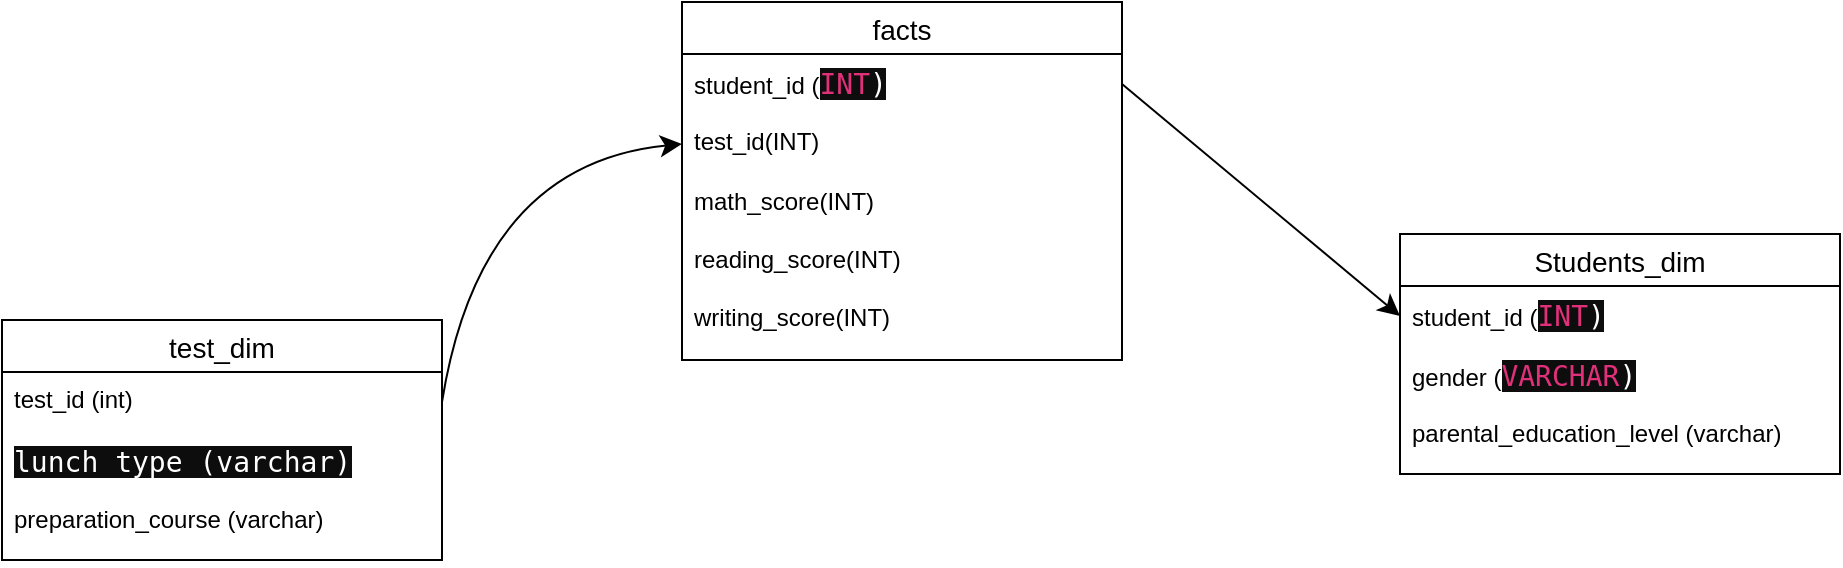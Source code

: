 <mxfile version="24.0.6" type="device">
  <diagram name="Page-1" id="peA6Pl5FtyU5C3EzYbBs">
    <mxGraphModel dx="2074" dy="796" grid="0" gridSize="10" guides="1" tooltips="1" connect="1" arrows="1" fold="1" page="0" pageScale="1" pageWidth="850" pageHeight="1100" math="0" shadow="0">
      <root>
        <mxCell id="0" />
        <mxCell id="1" parent="0" />
        <mxCell id="3t1ykrCJuk05hH54xL2A-1" value="facts" style="swimlane;fontStyle=0;childLayout=stackLayout;horizontal=1;startSize=26;horizontalStack=0;resizeParent=1;resizeParentMax=0;resizeLast=0;collapsible=1;marginBottom=0;align=center;fontSize=14;" vertex="1" parent="1">
          <mxGeometry x="26" y="22" width="220" height="179" as="geometry" />
        </mxCell>
        <mxCell id="3t1ykrCJuk05hH54xL2A-2" value="student_id (&lt;span style=&quot;border: 0px solid rgb(227, 227, 227); box-sizing: border-box; --tw-border-spacing-x: 0; --tw-border-spacing-y: 0; --tw-translate-x: 0; --tw-translate-y: 0; --tw-rotate: 0; --tw-skew-x: 0; --tw-skew-y: 0; --tw-scale-x: 1; --tw-scale-y: 1; --tw-pan-x: ; --tw-pan-y: ; --tw-pinch-zoom: ; --tw-scroll-snap-strictness: proximity; --tw-gradient-from-position: ; --tw-gradient-via-position: ; --tw-gradient-to-position: ; --tw-ordinal: ; --tw-slashed-zero: ; --tw-numeric-figure: ; --tw-numeric-spacing: ; --tw-numeric-fraction: ; --tw-ring-inset: ; --tw-ring-offset-width: 0px; --tw-ring-offset-color: #fff; --tw-ring-color: rgba(69,89,164,.5); --tw-ring-offset-shadow: 0 0 transparent; --tw-ring-shadow: 0 0 transparent; --tw-shadow: 0 0 transparent; --tw-shadow-colored: 0 0 transparent; --tw-blur: ; --tw-brightness: ; --tw-contrast: ; --tw-grayscale: ; --tw-hue-rotate: ; --tw-invert: ; --tw-saturate: ; --tw-sepia: ; --tw-drop-shadow: ; --tw-backdrop-blur: ; --tw-backdrop-brightness: ; --tw-backdrop-contrast: ; --tw-backdrop-grayscale: ; --tw-backdrop-hue-rotate: ; --tw-backdrop-invert: ; --tw-backdrop-opacity: ; --tw-backdrop-saturate: ; --tw-backdrop-sepia: ; color: rgb(223, 48, 121); font-family: &amp;quot;Söhne Mono&amp;quot;, Monaco, &amp;quot;Andale Mono&amp;quot;, &amp;quot;Ubuntu Mono&amp;quot;, monospace; font-size: 14px; background-color: rgb(13, 13, 13);&quot; class=&quot;hljs-type&quot;&gt;INT&lt;/span&gt;&lt;span style=&quot;color: rgb(255, 255, 255); font-family: &amp;quot;Söhne Mono&amp;quot;, Monaco, &amp;quot;Andale Mono&amp;quot;, &amp;quot;Ubuntu Mono&amp;quot;, monospace; font-size: 14px; background-color: rgb(13, 13, 13);&quot;&gt;)&lt;/span&gt;" style="text;strokeColor=none;fillColor=none;spacingLeft=4;spacingRight=4;overflow=hidden;rotatable=0;points=[[0,0.5],[1,0.5]];portConstraint=eastwest;fontSize=12;whiteSpace=wrap;html=1;" vertex="1" parent="3t1ykrCJuk05hH54xL2A-1">
          <mxGeometry y="26" width="220" height="30" as="geometry" />
        </mxCell>
        <mxCell id="3t1ykrCJuk05hH54xL2A-3" value="test_id(INT)" style="text;strokeColor=none;fillColor=none;spacingLeft=4;spacingRight=4;overflow=hidden;rotatable=0;points=[[0,0.5],[1,0.5]];portConstraint=eastwest;fontSize=12;whiteSpace=wrap;html=1;" vertex="1" parent="3t1ykrCJuk05hH54xL2A-1">
          <mxGeometry y="56" width="220" height="30" as="geometry" />
        </mxCell>
        <mxCell id="3t1ykrCJuk05hH54xL2A-4" value="math_score(INT)&lt;div&gt;&lt;br&gt;&lt;/div&gt;&lt;div&gt;reading_score(INT)&lt;/div&gt;&lt;div&gt;&lt;br&gt;&lt;/div&gt;&lt;div&gt;writing_score(INT)&lt;/div&gt;" style="text;strokeColor=none;fillColor=none;spacingLeft=4;spacingRight=4;overflow=hidden;rotatable=0;points=[[0,0.5],[1,0.5]];portConstraint=eastwest;fontSize=12;whiteSpace=wrap;html=1;" vertex="1" parent="3t1ykrCJuk05hH54xL2A-1">
          <mxGeometry y="86" width="220" height="93" as="geometry" />
        </mxCell>
        <mxCell id="3t1ykrCJuk05hH54xL2A-5" value="test_dim" style="swimlane;fontStyle=0;childLayout=stackLayout;horizontal=1;startSize=26;horizontalStack=0;resizeParent=1;resizeParentMax=0;resizeLast=0;collapsible=1;marginBottom=0;align=center;fontSize=14;" vertex="1" parent="1">
          <mxGeometry x="-314" y="181" width="220" height="120" as="geometry" />
        </mxCell>
        <mxCell id="3t1ykrCJuk05hH54xL2A-6" value="test_id (int)" style="text;strokeColor=none;fillColor=none;spacingLeft=4;spacingRight=4;overflow=hidden;rotatable=0;points=[[0,0.5],[1,0.5]];portConstraint=eastwest;fontSize=12;whiteSpace=wrap;html=1;" vertex="1" parent="3t1ykrCJuk05hH54xL2A-5">
          <mxGeometry y="26" width="220" height="30" as="geometry" />
        </mxCell>
        <mxCell id="3t1ykrCJuk05hH54xL2A-7" value="&lt;font face=&quot;Söhne Mono, Monaco, Andale Mono, Ubuntu Mono, monospace&quot; color=&quot;#ffffff&quot;&gt;&lt;span style=&quot;font-size: 14px; white-space: pre; background-color: rgb(13, 13, 13);&quot;&gt;lunch_type (varchar)&lt;/span&gt;&lt;/font&gt;" style="text;strokeColor=none;fillColor=none;spacingLeft=4;spacingRight=4;overflow=hidden;rotatable=0;points=[[0,0.5],[1,0.5]];portConstraint=eastwest;fontSize=12;whiteSpace=wrap;html=1;" vertex="1" parent="3t1ykrCJuk05hH54xL2A-5">
          <mxGeometry y="56" width="220" height="30" as="geometry" />
        </mxCell>
        <mxCell id="3t1ykrCJuk05hH54xL2A-8" value="preparation_course (varchar)" style="text;strokeColor=none;fillColor=none;spacingLeft=4;spacingRight=4;overflow=hidden;rotatable=0;points=[[0,0.5],[1,0.5]];portConstraint=eastwest;fontSize=12;whiteSpace=wrap;html=1;" vertex="1" parent="3t1ykrCJuk05hH54xL2A-5">
          <mxGeometry y="86" width="220" height="34" as="geometry" />
        </mxCell>
        <mxCell id="3t1ykrCJuk05hH54xL2A-9" value="Students_dim" style="swimlane;fontStyle=0;childLayout=stackLayout;horizontal=1;startSize=26;horizontalStack=0;resizeParent=1;resizeParentMax=0;resizeLast=0;collapsible=1;marginBottom=0;align=center;fontSize=14;" vertex="1" parent="1">
          <mxGeometry x="385" y="138" width="220" height="120" as="geometry" />
        </mxCell>
        <mxCell id="3t1ykrCJuk05hH54xL2A-10" value="student_id (&lt;span style=&quot;border: 0px solid rgb(227, 227, 227); box-sizing: border-box; --tw-border-spacing-x: 0; --tw-border-spacing-y: 0; --tw-translate-x: 0; --tw-translate-y: 0; --tw-rotate: 0; --tw-skew-x: 0; --tw-skew-y: 0; --tw-scale-x: 1; --tw-scale-y: 1; --tw-pan-x: ; --tw-pan-y: ; --tw-pinch-zoom: ; --tw-scroll-snap-strictness: proximity; --tw-gradient-from-position: ; --tw-gradient-via-position: ; --tw-gradient-to-position: ; --tw-ordinal: ; --tw-slashed-zero: ; --tw-numeric-figure: ; --tw-numeric-spacing: ; --tw-numeric-fraction: ; --tw-ring-inset: ; --tw-ring-offset-width: 0px; --tw-ring-offset-color: #fff; --tw-ring-color: rgba(69,89,164,.5); --tw-ring-offset-shadow: 0 0 transparent; --tw-ring-shadow: 0 0 transparent; --tw-shadow: 0 0 transparent; --tw-shadow-colored: 0 0 transparent; --tw-blur: ; --tw-brightness: ; --tw-contrast: ; --tw-grayscale: ; --tw-hue-rotate: ; --tw-invert: ; --tw-saturate: ; --tw-sepia: ; --tw-drop-shadow: ; --tw-backdrop-blur: ; --tw-backdrop-brightness: ; --tw-backdrop-contrast: ; --tw-backdrop-grayscale: ; --tw-backdrop-hue-rotate: ; --tw-backdrop-invert: ; --tw-backdrop-opacity: ; --tw-backdrop-saturate: ; --tw-backdrop-sepia: ; color: rgb(223, 48, 121); font-family: &amp;quot;Söhne Mono&amp;quot;, Monaco, &amp;quot;Andale Mono&amp;quot;, &amp;quot;Ubuntu Mono&amp;quot;, monospace; font-size: 14px; background-color: rgb(13, 13, 13);&quot; class=&quot;hljs-type&quot;&gt;INT&lt;/span&gt;&lt;span style=&quot;color: rgb(255, 255, 255); font-family: &amp;quot;Söhne Mono&amp;quot;, Monaco, &amp;quot;Andale Mono&amp;quot;, &amp;quot;Ubuntu Mono&amp;quot;, monospace; font-size: 14px; background-color: rgb(13, 13, 13);&quot;&gt;)&lt;/span&gt;" style="text;strokeColor=none;fillColor=none;spacingLeft=4;spacingRight=4;overflow=hidden;rotatable=0;points=[[0,0.5],[1,0.5]];portConstraint=eastwest;fontSize=12;whiteSpace=wrap;html=1;" vertex="1" parent="3t1ykrCJuk05hH54xL2A-9">
          <mxGeometry y="26" width="220" height="30" as="geometry" />
        </mxCell>
        <mxCell id="3t1ykrCJuk05hH54xL2A-11" value="gender (&lt;span style=&quot;border: 0px solid rgb(227, 227, 227); box-sizing: border-box; --tw-border-spacing-x: 0; --tw-border-spacing-y: 0; --tw-translate-x: 0; --tw-translate-y: 0; --tw-rotate: 0; --tw-skew-x: 0; --tw-skew-y: 0; --tw-scale-x: 1; --tw-scale-y: 1; --tw-pan-x: ; --tw-pan-y: ; --tw-pinch-zoom: ; --tw-scroll-snap-strictness: proximity; --tw-gradient-from-position: ; --tw-gradient-via-position: ; --tw-gradient-to-position: ; --tw-ordinal: ; --tw-slashed-zero: ; --tw-numeric-figure: ; --tw-numeric-spacing: ; --tw-numeric-fraction: ; --tw-ring-inset: ; --tw-ring-offset-width: 0px; --tw-ring-offset-color: #fff; --tw-ring-color: rgba(69,89,164,.5); --tw-ring-offset-shadow: 0 0 transparent; --tw-ring-shadow: 0 0 transparent; --tw-shadow: 0 0 transparent; --tw-shadow-colored: 0 0 transparent; --tw-blur: ; --tw-brightness: ; --tw-contrast: ; --tw-grayscale: ; --tw-hue-rotate: ; --tw-invert: ; --tw-saturate: ; --tw-sepia: ; --tw-drop-shadow: ; --tw-backdrop-blur: ; --tw-backdrop-brightness: ; --tw-backdrop-contrast: ; --tw-backdrop-grayscale: ; --tw-backdrop-hue-rotate: ; --tw-backdrop-invert: ; --tw-backdrop-opacity: ; --tw-backdrop-saturate: ; --tw-backdrop-sepia: ; color: rgb(223, 48, 121); font-family: &amp;quot;Söhne Mono&amp;quot;, Monaco, &amp;quot;Andale Mono&amp;quot;, &amp;quot;Ubuntu Mono&amp;quot;, monospace; font-size: 14px; background-color: rgb(13, 13, 13);&quot; class=&quot;hljs-type&quot;&gt;VARCHAR&lt;/span&gt;&lt;span style=&quot;color: rgb(255, 255, 255); font-family: &amp;quot;Söhne Mono&amp;quot;, Monaco, &amp;quot;Andale Mono&amp;quot;, &amp;quot;Ubuntu Mono&amp;quot;, monospace; font-size: 14px; background-color: rgb(13, 13, 13);&quot;&gt;)&lt;/span&gt;" style="text;strokeColor=none;fillColor=none;spacingLeft=4;spacingRight=4;overflow=hidden;rotatable=0;points=[[0,0.5],[1,0.5]];portConstraint=eastwest;fontSize=12;whiteSpace=wrap;html=1;" vertex="1" parent="3t1ykrCJuk05hH54xL2A-9">
          <mxGeometry y="56" width="220" height="30" as="geometry" />
        </mxCell>
        <mxCell id="3t1ykrCJuk05hH54xL2A-12" value="parental_education_level (varchar)" style="text;strokeColor=none;fillColor=none;spacingLeft=4;spacingRight=4;overflow=hidden;rotatable=0;points=[[0,0.5],[1,0.5]];portConstraint=eastwest;fontSize=12;whiteSpace=wrap;html=1;" vertex="1" parent="3t1ykrCJuk05hH54xL2A-9">
          <mxGeometry y="86" width="220" height="34" as="geometry" />
        </mxCell>
        <mxCell id="3t1ykrCJuk05hH54xL2A-13" style="edgeStyle=none;curved=1;rounded=0;orthogonalLoop=1;jettySize=auto;html=1;exitX=1;exitY=0.5;exitDx=0;exitDy=0;fontSize=12;startSize=8;endSize=8;entryX=0;entryY=0.5;entryDx=0;entryDy=0;" edge="1" parent="1" source="3t1ykrCJuk05hH54xL2A-6" target="3t1ykrCJuk05hH54xL2A-3">
          <mxGeometry relative="1" as="geometry">
            <mxPoint x="-38" y="81" as="targetPoint" />
            <Array as="points">
              <mxPoint x="-75" y="103" />
            </Array>
          </mxGeometry>
        </mxCell>
        <mxCell id="3t1ykrCJuk05hH54xL2A-14" style="edgeStyle=none;curved=1;rounded=0;orthogonalLoop=1;jettySize=auto;html=1;exitX=1;exitY=0.5;exitDx=0;exitDy=0;entryX=0;entryY=0.5;entryDx=0;entryDy=0;fontSize=12;startSize=8;endSize=8;" edge="1" parent="1" source="3t1ykrCJuk05hH54xL2A-2" target="3t1ykrCJuk05hH54xL2A-10">
          <mxGeometry relative="1" as="geometry" />
        </mxCell>
      </root>
    </mxGraphModel>
  </diagram>
</mxfile>
